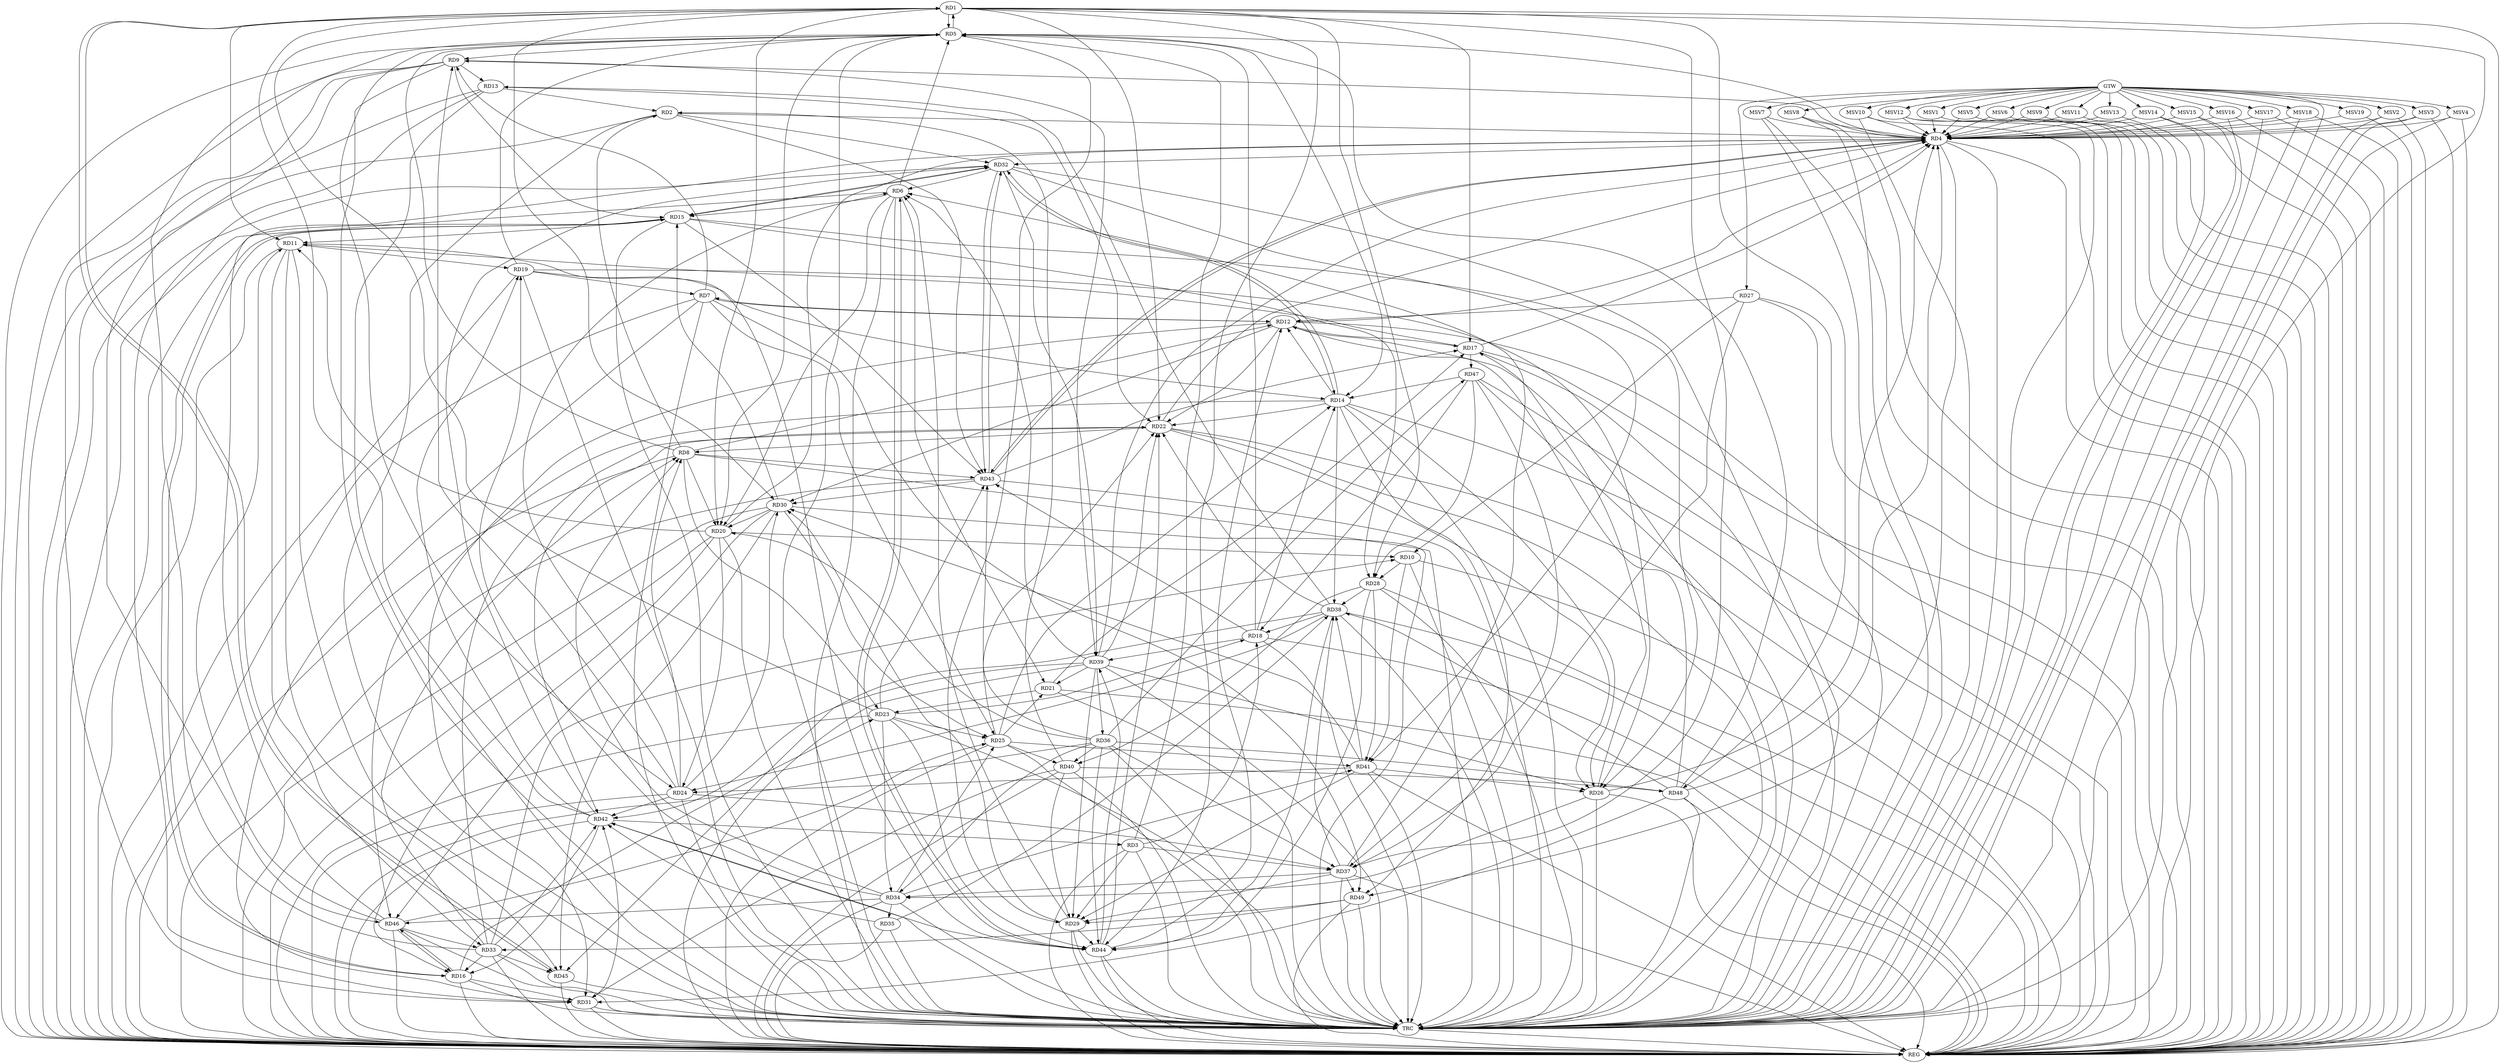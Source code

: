 strict digraph G {
  RD1 [ label="RD1" ];
  RD2 [ label="RD2" ];
  RD3 [ label="RD3" ];
  RD4 [ label="RD4" ];
  RD5 [ label="RD5" ];
  RD6 [ label="RD6" ];
  RD7 [ label="RD7" ];
  RD8 [ label="RD8" ];
  RD9 [ label="RD9" ];
  RD10 [ label="RD10" ];
  RD11 [ label="RD11" ];
  RD12 [ label="RD12" ];
  RD13 [ label="RD13" ];
  RD14 [ label="RD14" ];
  RD15 [ label="RD15" ];
  RD16 [ label="RD16" ];
  RD17 [ label="RD17" ];
  RD18 [ label="RD18" ];
  RD19 [ label="RD19" ];
  RD20 [ label="RD20" ];
  RD21 [ label="RD21" ];
  RD22 [ label="RD22" ];
  RD23 [ label="RD23" ];
  RD24 [ label="RD24" ];
  RD25 [ label="RD25" ];
  RD26 [ label="RD26" ];
  RD27 [ label="RD27" ];
  RD28 [ label="RD28" ];
  RD29 [ label="RD29" ];
  RD30 [ label="RD30" ];
  RD31 [ label="RD31" ];
  RD32 [ label="RD32" ];
  RD33 [ label="RD33" ];
  RD34 [ label="RD34" ];
  RD35 [ label="RD35" ];
  RD36 [ label="RD36" ];
  RD37 [ label="RD37" ];
  RD38 [ label="RD38" ];
  RD39 [ label="RD39" ];
  RD40 [ label="RD40" ];
  RD41 [ label="RD41" ];
  RD42 [ label="RD42" ];
  RD43 [ label="RD43" ];
  RD44 [ label="RD44" ];
  RD45 [ label="RD45" ];
  RD46 [ label="RD46" ];
  RD47 [ label="RD47" ];
  RD48 [ label="RD48" ];
  RD49 [ label="RD49" ];
  GTW [ label="GTW" ];
  REG [ label="REG" ];
  TRC [ label="TRC" ];
  MSV1 [ label="MSV1" ];
  MSV2 [ label="MSV2" ];
  MSV3 [ label="MSV3" ];
  MSV4 [ label="MSV4" ];
  MSV5 [ label="MSV5" ];
  MSV6 [ label="MSV6" ];
  MSV7 [ label="MSV7" ];
  MSV8 [ label="MSV8" ];
  MSV9 [ label="MSV9" ];
  MSV10 [ label="MSV10" ];
  MSV11 [ label="MSV11" ];
  MSV12 [ label="MSV12" ];
  MSV13 [ label="MSV13" ];
  MSV14 [ label="MSV14" ];
  MSV15 [ label="MSV15" ];
  MSV16 [ label="MSV16" ];
  MSV17 [ label="MSV17" ];
  MSV18 [ label="MSV18" ];
  MSV19 [ label="MSV19" ];
  RD1 -> RD5;
  RD5 -> RD1;
  RD1 -> RD11;
  RD1 -> RD17;
  RD1 -> RD20;
  RD1 -> RD22;
  RD23 -> RD1;
  RD1 -> RD28;
  RD1 -> RD30;
  RD1 -> RD37;
  RD42 -> RD1;
  RD1 -> RD44;
  RD1 -> RD45;
  RD45 -> RD1;
  RD1 -> RD48;
  RD2 -> RD4;
  RD8 -> RD2;
  RD13 -> RD2;
  RD2 -> RD32;
  RD40 -> RD2;
  RD2 -> RD43;
  RD3 -> RD5;
  RD3 -> RD18;
  RD3 -> RD29;
  RD3 -> RD37;
  RD42 -> RD3;
  RD4 -> RD5;
  RD4 -> RD9;
  RD12 -> RD4;
  RD17 -> RD4;
  RD20 -> RD4;
  RD22 -> RD4;
  RD26 -> RD4;
  RD4 -> RD32;
  RD39 -> RD4;
  RD4 -> RD43;
  RD43 -> RD4;
  RD46 -> RD4;
  RD48 -> RD4;
  RD4 -> RD49;
  RD6 -> RD5;
  RD8 -> RD5;
  RD5 -> RD9;
  RD5 -> RD14;
  RD18 -> RD5;
  RD19 -> RD5;
  RD5 -> RD20;
  RD5 -> RD24;
  RD5 -> RD29;
  RD33 -> RD5;
  RD48 -> RD5;
  RD6 -> RD15;
  RD6 -> RD20;
  RD6 -> RD21;
  RD24 -> RD6;
  RD29 -> RD6;
  RD32 -> RD6;
  RD37 -> RD6;
  RD39 -> RD6;
  RD6 -> RD44;
  RD44 -> RD6;
  RD7 -> RD9;
  RD7 -> RD12;
  RD12 -> RD7;
  RD19 -> RD7;
  RD7 -> RD25;
  RD7 -> RD31;
  RD7 -> RD49;
  RD8 -> RD12;
  RD8 -> RD20;
  RD22 -> RD8;
  RD8 -> RD23;
  RD24 -> RD8;
  RD33 -> RD8;
  RD34 -> RD8;
  RD8 -> RD43;
  RD9 -> RD13;
  RD9 -> RD15;
  RD24 -> RD9;
  RD9 -> RD31;
  RD9 -> RD39;
  RD9 -> RD46;
  RD20 -> RD10;
  RD27 -> RD10;
  RD10 -> RD28;
  RD33 -> RD10;
  RD10 -> RD41;
  RD15 -> RD11;
  RD17 -> RD11;
  RD11 -> RD19;
  RD20 -> RD11;
  RD11 -> RD33;
  RD11 -> RD44;
  RD11 -> RD45;
  RD46 -> RD11;
  RD14 -> RD12;
  RD12 -> RD17;
  RD12 -> RD22;
  RD27 -> RD12;
  RD12 -> RD30;
  RD12 -> RD31;
  RD44 -> RD12;
  RD48 -> RD12;
  RD13 -> RD22;
  RD13 -> RD31;
  RD38 -> RD13;
  RD18 -> RD14;
  RD19 -> RD14;
  RD14 -> RD22;
  RD25 -> RD14;
  RD14 -> RD26;
  RD14 -> RD32;
  RD32 -> RD14;
  RD14 -> RD38;
  RD14 -> RD46;
  RD47 -> RD14;
  RD14 -> RD49;
  RD15 -> RD16;
  RD16 -> RD15;
  RD15 -> RD26;
  RD15 -> RD28;
  RD30 -> RD15;
  RD15 -> RD32;
  RD32 -> RD15;
  RD15 -> RD43;
  RD20 -> RD16;
  RD16 -> RD23;
  RD16 -> RD31;
  RD33 -> RD16;
  RD42 -> RD16;
  RD16 -> RD46;
  RD46 -> RD16;
  RD21 -> RD17;
  RD26 -> RD17;
  RD43 -> RD17;
  RD17 -> RD47;
  RD23 -> RD18;
  RD38 -> RD18;
  RD18 -> RD39;
  RD18 -> RD43;
  RD47 -> RD18;
  RD19 -> RD26;
  RD34 -> RD19;
  RD42 -> RD19;
  RD20 -> RD24;
  RD30 -> RD20;
  RD36 -> RD20;
  RD21 -> RD23;
  RD25 -> RD21;
  RD39 -> RD21;
  RD25 -> RD22;
  RD22 -> RD26;
  RD33 -> RD22;
  RD38 -> RD22;
  RD39 -> RD22;
  RD22 -> RD42;
  RD44 -> RD22;
  RD23 -> RD25;
  RD23 -> RD34;
  RD23 -> RD43;
  RD23 -> RD44;
  RD24 -> RD30;
  RD24 -> RD37;
  RD38 -> RD24;
  RD41 -> RD24;
  RD24 -> RD42;
  RD30 -> RD25;
  RD34 -> RD25;
  RD25 -> RD40;
  RD25 -> RD41;
  RD46 -> RD25;
  RD26 -> RD34;
  RD39 -> RD26;
  RD41 -> RD26;
  RD27 -> RD37;
  RD28 -> RD38;
  RD28 -> RD40;
  RD28 -> RD41;
  RD28 -> RD44;
  RD47 -> RD28;
  RD29 -> RD30;
  RD37 -> RD29;
  RD39 -> RD29;
  RD40 -> RD29;
  RD41 -> RD29;
  RD29 -> RD44;
  RD49 -> RD29;
  RD41 -> RD30;
  RD43 -> RD30;
  RD30 -> RD45;
  RD30 -> RD46;
  RD40 -> RD31;
  RD31 -> RD42;
  RD48 -> RD31;
  RD32 -> RD39;
  RD32 -> RD41;
  RD42 -> RD32;
  RD32 -> RD43;
  RD43 -> RD32;
  RD33 -> RD42;
  RD33 -> RD45;
  RD46 -> RD33;
  RD49 -> RD33;
  RD34 -> RD35;
  RD36 -> RD34;
  RD37 -> RD34;
  RD34 -> RD41;
  RD34 -> RD46;
  RD35 -> RD38;
  RD35 -> RD42;
  RD36 -> RD37;
  RD39 -> RD36;
  RD36 -> RD40;
  RD36 -> RD43;
  RD36 -> RD44;
  RD36 -> RD47;
  RD36 -> RD48;
  RD37 -> RD38;
  RD47 -> RD37;
  RD37 -> RD49;
  RD41 -> RD38;
  RD38 -> RD44;
  RD38 -> RD45;
  RD48 -> RD38;
  RD39 -> RD42;
  RD44 -> RD39;
  RD40 -> RD48;
  RD44 -> RD42;
  GTW -> RD27;
  RD1 -> REG;
  RD2 -> REG;
  RD3 -> REG;
  RD4 -> REG;
  RD5 -> REG;
  RD6 -> REG;
  RD7 -> REG;
  RD8 -> REG;
  RD9 -> REG;
  RD10 -> REG;
  RD11 -> REG;
  RD12 -> REG;
  RD13 -> REG;
  RD14 -> REG;
  RD15 -> REG;
  RD16 -> REG;
  RD17 -> REG;
  RD18 -> REG;
  RD19 -> REG;
  RD20 -> REG;
  RD21 -> REG;
  RD22 -> REG;
  RD23 -> REG;
  RD24 -> REG;
  RD25 -> REG;
  RD26 -> REG;
  RD27 -> REG;
  RD28 -> REG;
  RD29 -> REG;
  RD30 -> REG;
  RD31 -> REG;
  RD32 -> REG;
  RD33 -> REG;
  RD34 -> REG;
  RD35 -> REG;
  RD36 -> REG;
  RD37 -> REG;
  RD38 -> REG;
  RD39 -> REG;
  RD40 -> REG;
  RD41 -> REG;
  RD42 -> REG;
  RD43 -> REG;
  RD44 -> REG;
  RD45 -> REG;
  RD46 -> REG;
  RD47 -> REG;
  RD48 -> REG;
  RD49 -> REG;
  RD1 -> TRC;
  RD2 -> TRC;
  RD3 -> TRC;
  RD4 -> TRC;
  RD5 -> TRC;
  RD6 -> TRC;
  RD7 -> TRC;
  RD8 -> TRC;
  RD9 -> TRC;
  RD10 -> TRC;
  RD11 -> TRC;
  RD12 -> TRC;
  RD13 -> TRC;
  RD14 -> TRC;
  RD15 -> TRC;
  RD16 -> TRC;
  RD17 -> TRC;
  RD18 -> TRC;
  RD19 -> TRC;
  RD20 -> TRC;
  RD21 -> TRC;
  RD22 -> TRC;
  RD23 -> TRC;
  RD24 -> TRC;
  RD25 -> TRC;
  RD26 -> TRC;
  RD27 -> TRC;
  RD28 -> TRC;
  RD29 -> TRC;
  RD30 -> TRC;
  RD31 -> TRC;
  RD32 -> TRC;
  RD33 -> TRC;
  RD34 -> TRC;
  RD35 -> TRC;
  RD36 -> TRC;
  RD37 -> TRC;
  RD38 -> TRC;
  RD39 -> TRC;
  RD40 -> TRC;
  RD41 -> TRC;
  RD42 -> TRC;
  RD43 -> TRC;
  RD44 -> TRC;
  RD45 -> TRC;
  RD46 -> TRC;
  RD47 -> TRC;
  RD48 -> TRC;
  RD49 -> TRC;
  GTW -> TRC;
  TRC -> REG;
  MSV1 -> RD4;
  MSV2 -> RD4;
  MSV3 -> RD4;
  MSV4 -> RD4;
  MSV5 -> RD4;
  MSV6 -> RD4;
  GTW -> MSV1;
  MSV1 -> REG;
  GTW -> MSV2;
  MSV2 -> REG;
  MSV2 -> TRC;
  GTW -> MSV3;
  MSV3 -> REG;
  MSV3 -> TRC;
  GTW -> MSV4;
  MSV4 -> REG;
  MSV4 -> TRC;
  GTW -> MSV5;
  MSV5 -> REG;
  GTW -> MSV6;
  MSV6 -> REG;
  MSV7 -> RD4;
  GTW -> MSV7;
  MSV7 -> REG;
  MSV7 -> TRC;
  MSV8 -> RD4;
  GTW -> MSV8;
  MSV8 -> REG;
  MSV8 -> TRC;
  MSV9 -> RD4;
  GTW -> MSV9;
  MSV9 -> REG;
  MSV10 -> RD4;
  GTW -> MSV10;
  MSV10 -> REG;
  MSV10 -> TRC;
  MSV11 -> RD4;
  MSV12 -> RD4;
  MSV13 -> RD4;
  MSV14 -> RD4;
  MSV15 -> RD4;
  MSV16 -> RD4;
  GTW -> MSV11;
  MSV11 -> REG;
  GTW -> MSV12;
  MSV12 -> REG;
  MSV12 -> TRC;
  GTW -> MSV13;
  MSV13 -> REG;
  GTW -> MSV14;
  MSV14 -> REG;
  MSV14 -> TRC;
  GTW -> MSV15;
  MSV15 -> REG;
  MSV15 -> TRC;
  GTW -> MSV16;
  MSV16 -> REG;
  MSV16 -> TRC;
  MSV17 -> RD4;
  MSV18 -> RD4;
  GTW -> MSV17;
  MSV17 -> REG;
  MSV17 -> TRC;
  GTW -> MSV18;
  MSV18 -> REG;
  MSV18 -> TRC;
  MSV19 -> RD4;
  GTW -> MSV19;
  MSV19 -> REG;
}
